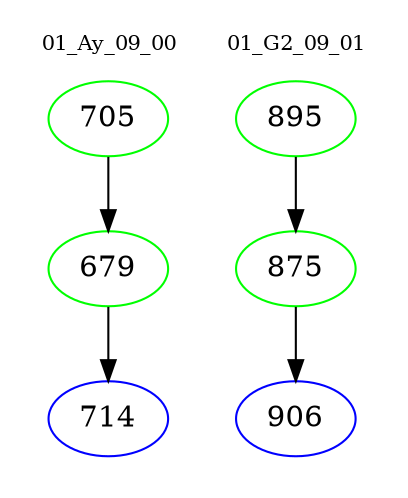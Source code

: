 digraph{
subgraph cluster_0 {
color = white
label = "01_Ay_09_00";
fontsize=10;
T0_705 [label="705", color="green"]
T0_705 -> T0_679 [color="black"]
T0_679 [label="679", color="green"]
T0_679 -> T0_714 [color="black"]
T0_714 [label="714", color="blue"]
}
subgraph cluster_1 {
color = white
label = "01_G2_09_01";
fontsize=10;
T1_895 [label="895", color="green"]
T1_895 -> T1_875 [color="black"]
T1_875 [label="875", color="green"]
T1_875 -> T1_906 [color="black"]
T1_906 [label="906", color="blue"]
}
}
